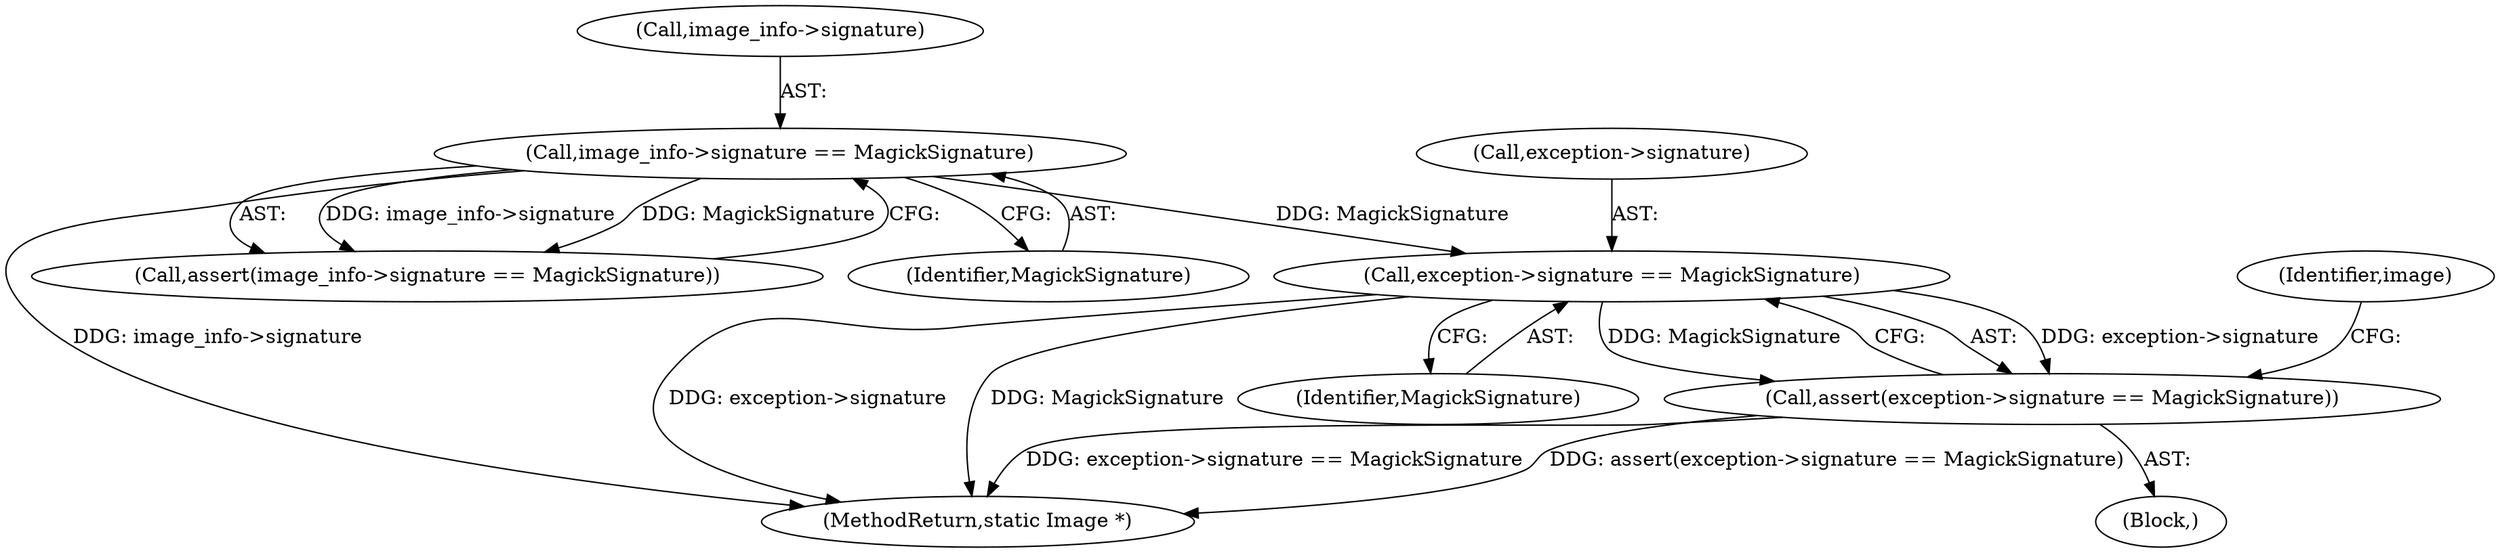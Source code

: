 digraph "0_ImageMagick_f6e9d0d9955e85bdd7540b251cd50d598dacc5e6_6@pointer" {
"1000159" [label="(Call,exception->signature == MagickSignature)"];
"1000132" [label="(Call,image_info->signature == MagickSignature)"];
"1000158" [label="(Call,assert(exception->signature == MagickSignature))"];
"1000133" [label="(Call,image_info->signature)"];
"1000165" [label="(Identifier,image)"];
"1003606" [label="(MethodReturn,static Image *)"];
"1000131" [label="(Call,assert(image_info->signature == MagickSignature))"];
"1000163" [label="(Identifier,MagickSignature)"];
"1000132" [label="(Call,image_info->signature == MagickSignature)"];
"1000113" [label="(Block,)"];
"1000159" [label="(Call,exception->signature == MagickSignature)"];
"1000158" [label="(Call,assert(exception->signature == MagickSignature))"];
"1000136" [label="(Identifier,MagickSignature)"];
"1000160" [label="(Call,exception->signature)"];
"1000159" -> "1000158"  [label="AST: "];
"1000159" -> "1000163"  [label="CFG: "];
"1000160" -> "1000159"  [label="AST: "];
"1000163" -> "1000159"  [label="AST: "];
"1000158" -> "1000159"  [label="CFG: "];
"1000159" -> "1003606"  [label="DDG: exception->signature"];
"1000159" -> "1003606"  [label="DDG: MagickSignature"];
"1000159" -> "1000158"  [label="DDG: exception->signature"];
"1000159" -> "1000158"  [label="DDG: MagickSignature"];
"1000132" -> "1000159"  [label="DDG: MagickSignature"];
"1000132" -> "1000131"  [label="AST: "];
"1000132" -> "1000136"  [label="CFG: "];
"1000133" -> "1000132"  [label="AST: "];
"1000136" -> "1000132"  [label="AST: "];
"1000131" -> "1000132"  [label="CFG: "];
"1000132" -> "1003606"  [label="DDG: image_info->signature"];
"1000132" -> "1000131"  [label="DDG: image_info->signature"];
"1000132" -> "1000131"  [label="DDG: MagickSignature"];
"1000158" -> "1000113"  [label="AST: "];
"1000165" -> "1000158"  [label="CFG: "];
"1000158" -> "1003606"  [label="DDG: exception->signature == MagickSignature"];
"1000158" -> "1003606"  [label="DDG: assert(exception->signature == MagickSignature)"];
}
